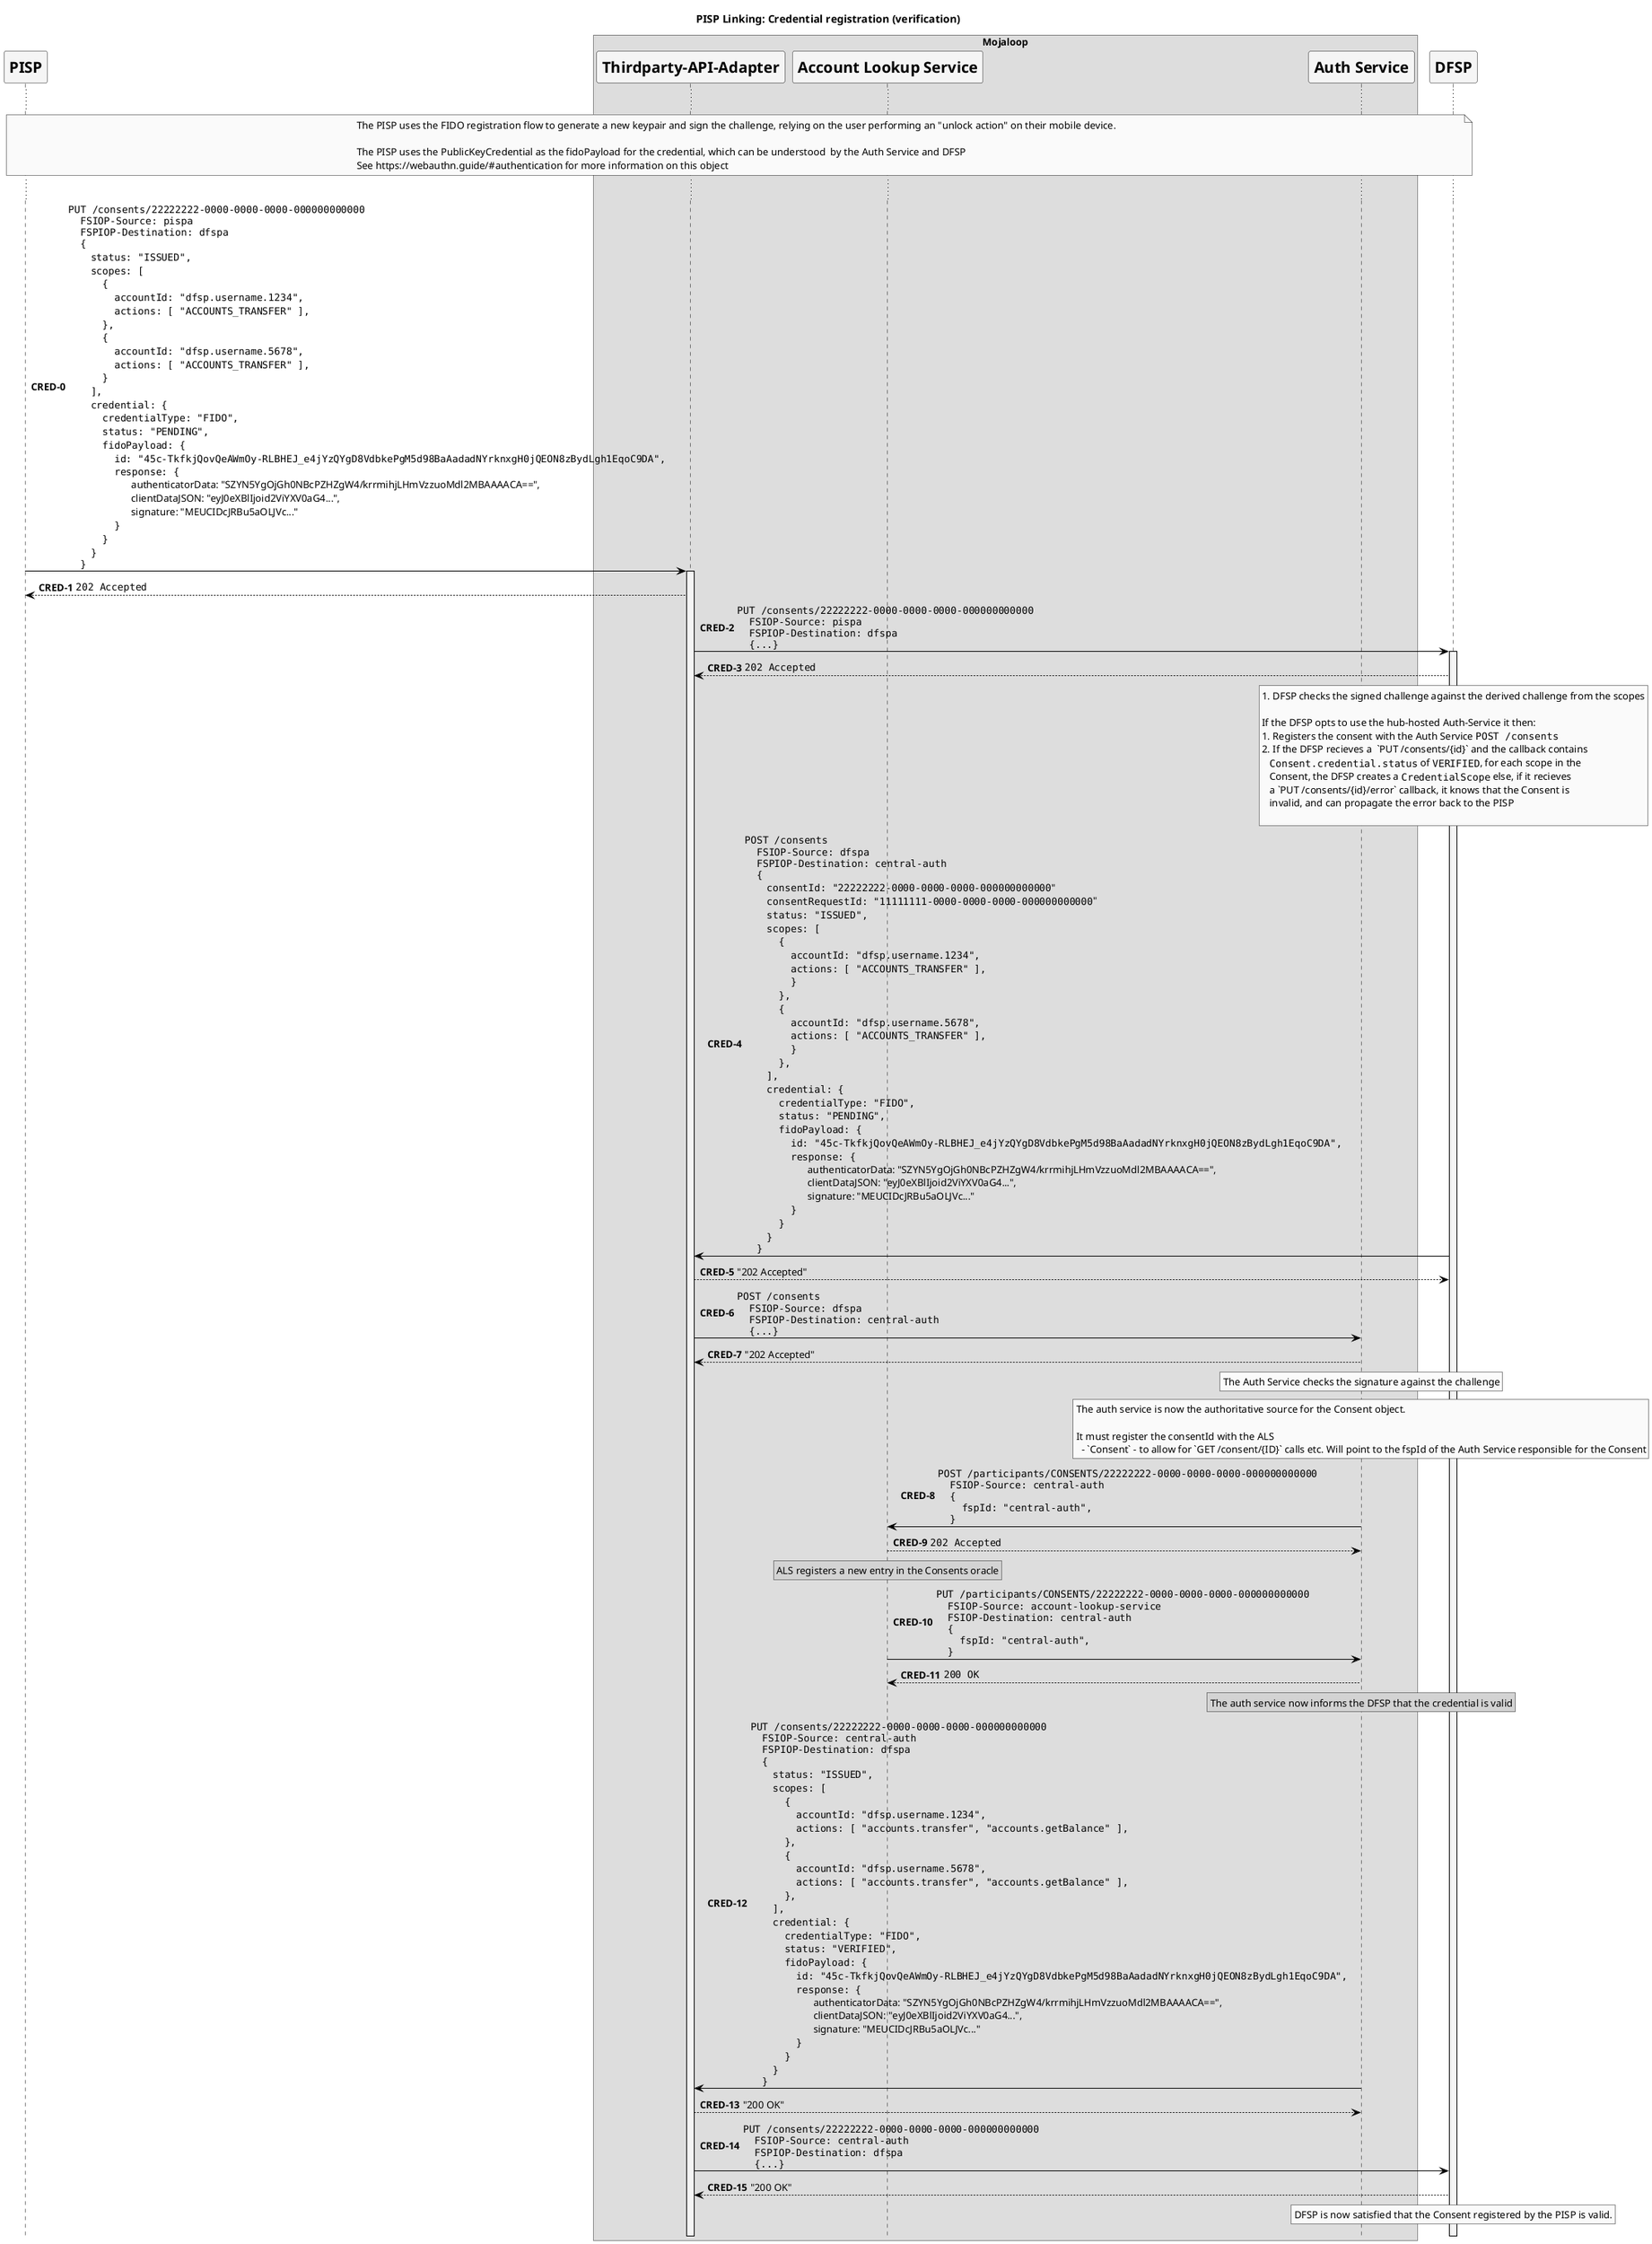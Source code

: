 @startuml

' declaring skinparam
skinparam shadowing false
skinparam defaultFontName Verdana
skinparam monochrome true
skinparam SequenceLifeLineBackgroundColor WhiteSmoke
skinparam SequenceLifeLineBorderColor Black
skinparam ParticipantFontStyle Bold
skinparam ParticipantFontSize 20
skinparam ParticipantBackgroundColor WhiteSmoke
skinparam ArrowColor Black

hide footbox

!pragma teoz true

title PISP Linking: Credential registration (verification)

participant "PISP" as PISP

box "Mojaloop"
    participant "Thirdparty-API-Adapter" as Switch
    participant "Account Lookup Service" as ALS
    participant "Auth Service" as Auth
end box

participant "DFSP" as DFSP

autonumber 0 "<b>CRED-#</b>"

...

note over PISP, DFSP
    The PISP uses the FIDO registration flow to generate a new keypair and sign the challenge, relying on the user performing an "unlock action" on their mobile device.

    The PISP uses the PublicKeyCredential as the fidoPayload for the credential, which can be understood  by the Auth Service and DFSP
    See https://webauthn.guide/#authentication for more information on this object
end note

...

PISP -> Switch ++: ""PUT /consents/22222222-0000-0000-0000-000000000000""\n\
""  FSIOP-Source: pispa""\n\
""  FSPIOP-Destination: dfspa""\n\
""  {""\n\
    ""  status: "ISSUED",""\n\
    ""  scopes: [""\n\
    ""    {""\n\
    ""      accountId: "dfsp.username.1234",""\n\
    ""      actions: [ "ACCOUNTS_TRANSFER" ],""\n\
    ""    },""\n\
    ""    {""\n\
    ""      accountId: "dfsp.username.5678",""\n\
    ""      actions: [ "ACCOUNTS_TRANSFER" ],""\n\
    ""    }""\n\
    ""  ],""\n\
    ""  credential: { ""\n\
    ""    credentialType: "FIDO",""\n\
    ""    status: "PENDING",""\n\
    ""    fidoPayload: { ""\n\
    ""      id: "45c-TkfkjQovQeAWmOy-RLBHEJ_e4jYzQYgD8VdbkePgM5d98BaAadadNYrknxgH0jQEON8zBydLgh1EqoC9DA", "" \n\
    ""      response: { ""\n\
    ""        ""  authenticatorData: "SZYN5YgOjGh0NBcPZHZgW4/krrmihjLHmVzzuoMdl2MBAAAACA==",\n\
    ""        ""  clientDataJSON: "eyJ0eXBlIjoid2ViYXV0aG4...",\n\
    ""        ""  signature: "MEUCIDcJRBu5aOLJVc..."\n\
    ""      } ""\n\
    ""    } ""\n\
    ""  }""\n\
""  }""
Switch --> PISP: ""202 Accepted""
deactivate PISP


Switch -> DFSP ++: ""PUT /consents/22222222-0000-0000-0000-000000000000""\n\
""  FSIOP-Source: pispa""\n\
""  FSPIOP-Destination: dfspa""\n\
""  {...}""

DFSP --> Switch: ""202 Accepted""


rnote over DFSP
  1. DFSP checks the signed challenge against the derived challenge from the scopes

  If the DFSP opts to use the hub-hosted Auth-Service it then:
  1. Registers the consent with the Auth Service ""POST /consents""
  2. If the DFSP recieves a  `PUT /consents/{id}` and the callback contains
     ""Consent.credential.status"" of ""VERIFIED"", for each scope in the
     Consent, the DFSP creates a ""CredentialScope"" else, if it recieves
     a `PUT /consents/{id}/error` callback, it knows that the Consent is
     invalid, and can propagate the error back to the PISP

end note


DFSP -> Switch: ""POST /consents"" \n\
""  FSIOP-Source: dfspa""\n\
""  FSPIOP-Destination: central-auth""\n\
""  {""\n\
    ""  consentId: "22222222-0000-0000-0000-000000000000"""\n\
    ""  consentRequestId: "11111111-0000-0000-0000-000000000000"""\n\
    ""  status: "ISSUED",""\n\
    ""  scopes: [""\n\
    ""    {""\n\
    ""      accountId: "dfsp.username.1234",""\n\
    ""      actions: [ "ACCOUNTS_TRANSFER" ],""\n\
    ""      }""\n\
    ""    },""\n\
    ""    {""\n\
    ""      accountId: "dfsp.username.5678",""\n\
    ""      actions: [ "ACCOUNTS_TRANSFER" ],""\n\
    ""      }""\n\
    ""    },""\n\
    ""  ],""\n\
    ""  credential: { ""\n\
    ""    credentialType: "FIDO",""\n\
    ""    status: "PENDING",""\n\
    ""    fidoPayload: { ""\n\
    ""      id: "45c-TkfkjQovQeAWmOy-RLBHEJ_e4jYzQYgD8VdbkePgM5d98BaAadadNYrknxgH0jQEON8zBydLgh1EqoC9DA", "" \n\
    ""      response: { ""\n\
    ""        ""  authenticatorData: "SZYN5YgOjGh0NBcPZHZgW4/krrmihjLHmVzzuoMdl2MBAAAACA==",\n\
    ""        ""  clientDataJSON: "eyJ0eXBlIjoid2ViYXV0aG4...",\n\
    ""        ""  signature: "MEUCIDcJRBu5aOLJVc..."\n\
    ""      } ""\n\
    ""    } ""\n\
    ""  }""\n\
""  }""

Switch --> DFSP: "202 Accepted"


Switch -> Auth: ""POST /consents"" \n\
""  FSIOP-Source: dfspa""\n\
""  FSPIOP-Destination: central-auth""\n\
""  {...}""

Auth --> Switch: "202 Accepted"


rnote over Auth
  The Auth Service checks the signature against the challenge
end note

rnote over Auth
  The auth service is now the authoritative source for the Consent object.

  It must register the consentId with the ALS
    - `Consent` - to allow for `GET /consent/{ID}` calls etc. Will point to the fspId of the Auth Service responsible for the Consent
end note

Auth -> ALS: ""POST /participants/CONSENTS/22222222-0000-0000-0000-000000000000"" \n\
""  FSIOP-Source: central-auth""\n\
""  {""\n\
""    fspId: "central-auth",""\n\
""  }""
ALS --> Auth: ""202 Accepted""

rnote over ALS #LightGray
  ALS registers a new entry in the Consents oracle
end note

ALS -> Auth: ""PUT /participants/CONSENTS/22222222-0000-0000-0000-000000000000"" \n\
""  FSIOP-Source: account-lookup-service""\n\
""  FSIOP-Destination: central-auth""\n\
""  {""\n\
""    fspId: "central-auth",""\n\
""  }""
Auth --> ALS: ""200 OK""

rnote over Auth #LightGray
  The auth service now informs the DFSP that the credential is valid
end note


Auth -> Switch: ""PUT /consents/22222222-0000-0000-0000-000000000000"" \n\
""  FSIOP-Source: central-auth""\n\
""  FSPIOP-Destination: dfspa""\n\
""  {""\n\
    ""  status: "ISSUED",""\n\
    ""  scopes: [""\n\
    ""    {""\n\
    ""      accountId: "dfsp.username.1234",""\n\
    ""      actions: [ "accounts.transfer", "accounts.getBalance" ],""\n\
    ""    },""\n\
    ""    {""\n\
    ""      accountId: "dfsp.username.5678",""\n\
    ""      actions: [ "accounts.transfer", "accounts.getBalance" ],""\n\
    ""    },""\n\
    ""  ],""\n\
    ""  credential: { ""\n\
    ""    credentialType: "FIDO",""\n\
    ""    status: "VERIFIED",""\n\
    ""    fidoPayload: { ""\n\
    ""      id: "45c-TkfkjQovQeAWmOy-RLBHEJ_e4jYzQYgD8VdbkePgM5d98BaAadadNYrknxgH0jQEON8zBydLgh1EqoC9DA", "" \n\
    ""      response: { ""\n\
    ""        ""  authenticatorData: "SZYN5YgOjGh0NBcPZHZgW4/krrmihjLHmVzzuoMdl2MBAAAACA==",\n\
    ""        ""  clientDataJSON: "eyJ0eXBlIjoid2ViYXV0aG4...",\n\
    ""        ""  signature: "MEUCIDcJRBu5aOLJVc..."\n\
    ""      } ""\n\
    ""    } ""\n\
    ""  }""\n\
""  }""
Switch --> Auth: "200 OK"

Switch -> DFSP: ""PUT /consents/22222222-0000-0000-0000-000000000000"" \n\
""  FSIOP-Source: central-auth""\n\
""  FSPIOP-Destination: dfspa""\n\
""  {...}""

DFSP --> Switch: "200 OK"

rnote over DFSP
  DFSP is now satisfied that the Consent registered by the PISP is valid.
end note

@enduml
